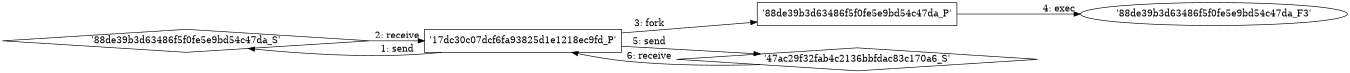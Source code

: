 digraph "D:\Learning\Paper\apt\基于CTI的攻击预警\Dataset\攻击图\ASGfromALLCTI\Microsoft Patch Tuesday for February 2015 56 vulnerabilities fixed.dot" {
rankdir="LR"
size="9"
fixedsize="false"
splines="true"
nodesep=0.3
ranksep=0
fontsize=10
overlap="scalexy"
engine= "neato"
	"'88de39b3d63486f5f0fe5e9bd54c47da_S'" [node_type=Socket shape=diamond]
	"'17dc30c07dcf6fa93825d1e1218ec9fd_P'" [node_type=Process shape=box]
	"'17dc30c07dcf6fa93825d1e1218ec9fd_P'" -> "'88de39b3d63486f5f0fe5e9bd54c47da_S'" [label="1: send"]
	"'88de39b3d63486f5f0fe5e9bd54c47da_S'" -> "'17dc30c07dcf6fa93825d1e1218ec9fd_P'" [label="2: receive"]
	"'17dc30c07dcf6fa93825d1e1218ec9fd_P'" [node_type=Process shape=box]
	"'88de39b3d63486f5f0fe5e9bd54c47da_P'" [node_type=Process shape=box]
	"'17dc30c07dcf6fa93825d1e1218ec9fd_P'" -> "'88de39b3d63486f5f0fe5e9bd54c47da_P'" [label="3: fork"]
	"'88de39b3d63486f5f0fe5e9bd54c47da_P'" [node_type=Process shape=box]
	"'88de39b3d63486f5f0fe5e9bd54c47da_F3'" [node_type=File shape=ellipse]
	"'88de39b3d63486f5f0fe5e9bd54c47da_P'" -> "'88de39b3d63486f5f0fe5e9bd54c47da_F3'" [label="4: exec"]
	"'47ac29f32fab4c2136bbfdac83c170a6_S'" [node_type=Socket shape=diamond]
	"'17dc30c07dcf6fa93825d1e1218ec9fd_P'" [node_type=Process shape=box]
	"'17dc30c07dcf6fa93825d1e1218ec9fd_P'" -> "'47ac29f32fab4c2136bbfdac83c170a6_S'" [label="5: send"]
	"'47ac29f32fab4c2136bbfdac83c170a6_S'" -> "'17dc30c07dcf6fa93825d1e1218ec9fd_P'" [label="6: receive"]
}

